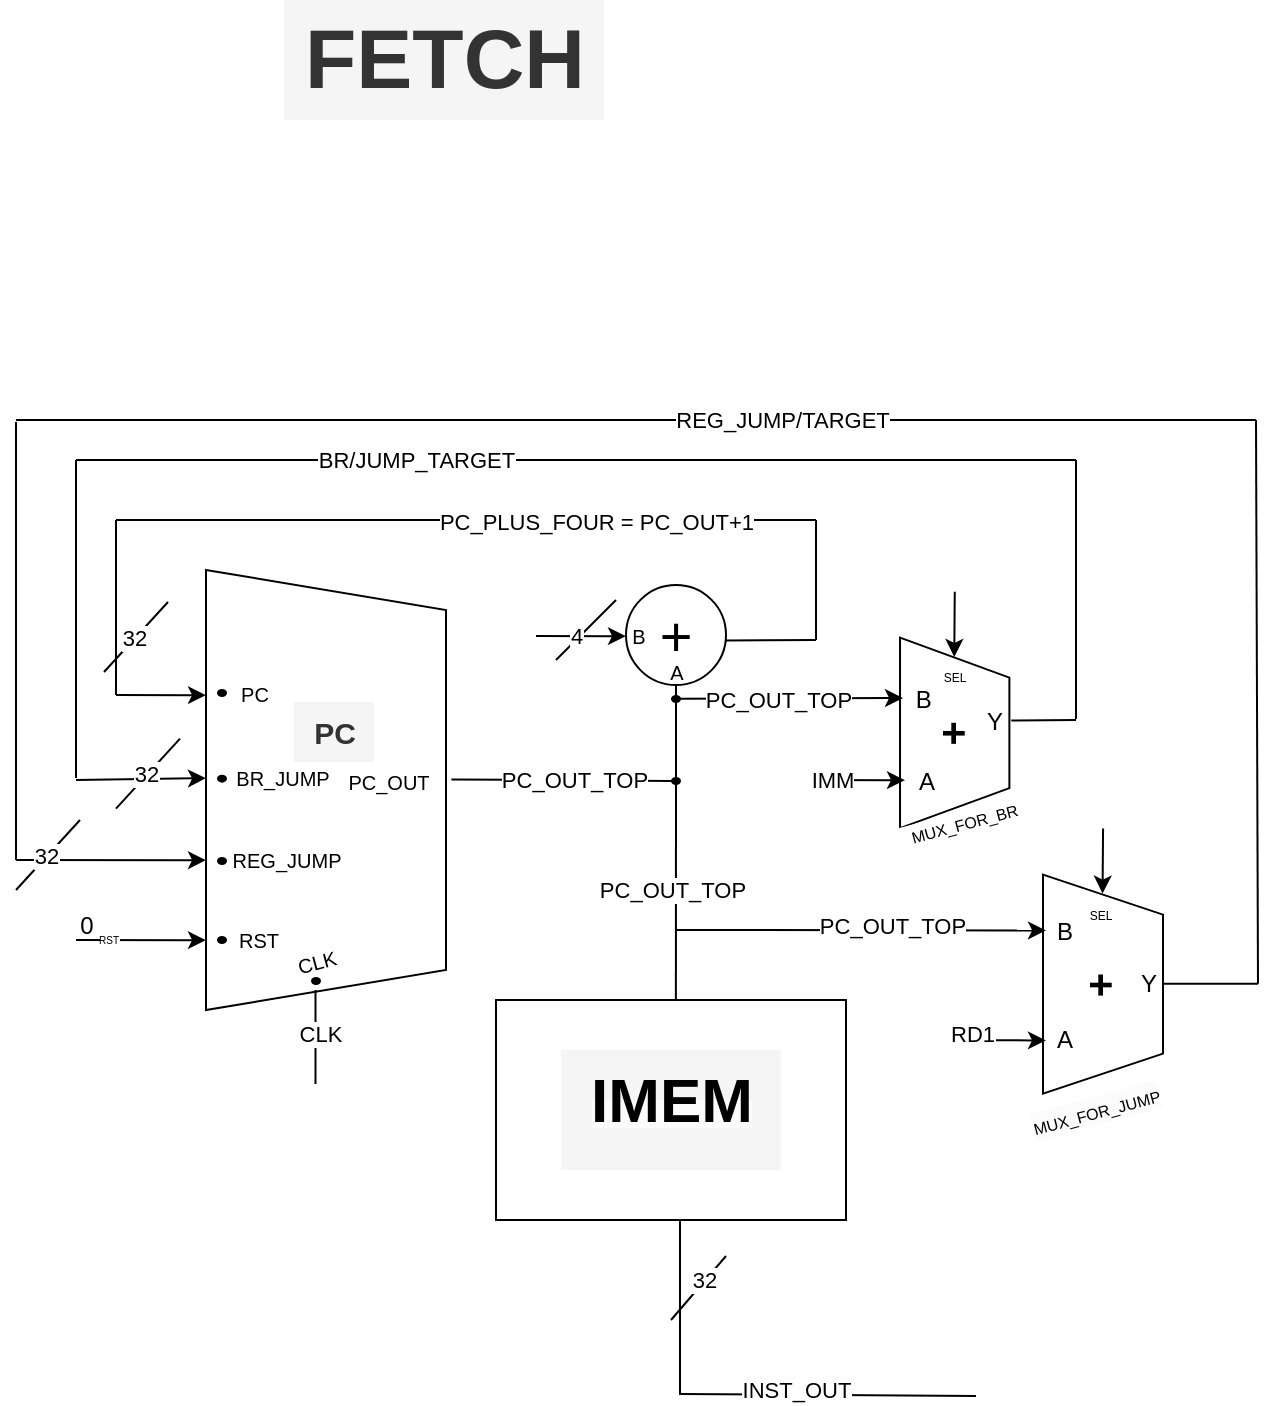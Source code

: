 <mxfile version="24.7.7">
  <diagram name="Page-1" id="TLoSAseuKL5pf1A9Ex6X">
    <mxGraphModel dx="756" dy="490" grid="1" gridSize="10" guides="1" tooltips="1" connect="1" arrows="1" fold="1" page="1" pageScale="1" pageWidth="850" pageHeight="1100" math="0" shadow="0">
      <root>
        <mxCell id="0" />
        <mxCell id="1" parent="0" />
        <mxCell id="tNT7gsSXJeu2RwCHTV_Y-90" value="&lt;b&gt;&lt;font style=&quot;font-size: 42px;&quot;&gt;FETCH&lt;/font&gt;&lt;/b&gt;" style="text;html=1;align=center;verticalAlign=middle;resizable=0;points=[];autosize=1;strokeColor=none;fillColor=#f5f5f5;fontColor=#333333;" parent="1" vertex="1">
          <mxGeometry x="285" y="20" width="160" height="60" as="geometry" />
        </mxCell>
        <mxCell id="tNT7gsSXJeu2RwCHTV_Y-108" value="" style="group" parent="1" vertex="1" connectable="0">
          <mxGeometry x="151" y="230" width="621" height="488" as="geometry" />
        </mxCell>
        <mxCell id="tNT7gsSXJeu2RwCHTV_Y-1" value="" style="shape=trapezoid;perimeter=trapezoidPerimeter;whiteSpace=wrap;html=1;fixedSize=1;rotation=90;" parent="tNT7gsSXJeu2RwCHTV_Y-108" vertex="1">
          <mxGeometry x="45" y="125" width="220" height="120" as="geometry" />
        </mxCell>
        <mxCell id="tNT7gsSXJeu2RwCHTV_Y-2" value="&lt;b style=&quot;font-size: 15px;&quot;&gt;&lt;font style=&quot;font-size: 15px;&quot;&gt;PC&lt;/font&gt;&lt;/b&gt;" style="text;html=1;align=center;verticalAlign=middle;resizable=0;points=[];autosize=1;strokeColor=none;fillColor=#f5f5f5;fontColor=#333333;fontSize=15;" parent="tNT7gsSXJeu2RwCHTV_Y-108" vertex="1">
          <mxGeometry x="139" y="141" width="40" height="30" as="geometry" />
        </mxCell>
        <mxCell id="tNT7gsSXJeu2RwCHTV_Y-4" value="" style="rounded=0;whiteSpace=wrap;html=1;" parent="tNT7gsSXJeu2RwCHTV_Y-108" vertex="1">
          <mxGeometry x="240" y="290" width="175" height="110" as="geometry" />
        </mxCell>
        <mxCell id="tNT7gsSXJeu2RwCHTV_Y-5" value="&lt;b style=&quot;forced-color-adjust: none; color: rgb(0, 0, 0); font-family: Helvetica; font-size: 12px; font-style: normal; font-variant-ligatures: normal; font-variant-caps: normal; letter-spacing: normal; orphans: 2; text-indent: 0px; text-transform: none; widows: 2; word-spacing: 0px; -webkit-text-stroke-width: 0px; white-space: normal; background-color: rgb(251, 251, 251); text-decoration-thickness: initial; text-decoration-style: initial; text-decoration-color: initial;&quot;&gt;&lt;font style=&quot;forced-color-adjust: none; font-size: 31px;&quot;&gt;IMEM&lt;/font&gt;&lt;/b&gt;" style="text;whiteSpace=wrap;html=1;fillColor=#f5f5f5;fontColor=#333333;strokeColor=none;align=center;" parent="tNT7gsSXJeu2RwCHTV_Y-108" vertex="1">
          <mxGeometry x="272.5" y="315" width="110" height="60" as="geometry" />
        </mxCell>
        <mxCell id="tNT7gsSXJeu2RwCHTV_Y-7" value="&lt;font size=&quot;1&quot; style=&quot;&quot;&gt;&lt;b style=&quot;font-size: 21px;&quot;&gt;+&lt;/b&gt;&lt;/font&gt;" style="shape=trapezoid;perimeter=trapezoidPerimeter;whiteSpace=wrap;html=1;fixedSize=1;rotation=90;" parent="tNT7gsSXJeu2RwCHTV_Y-108" vertex="1">
          <mxGeometry x="421.73" y="129.12" width="95.25" height="54.68" as="geometry" />
        </mxCell>
        <mxCell id="tNT7gsSXJeu2RwCHTV_Y-8" value="&lt;b style=&quot;font-size: 21px;&quot;&gt;+&lt;/b&gt;" style="shape=trapezoid;perimeter=trapezoidPerimeter;whiteSpace=wrap;html=1;fixedSize=1;rotation=90;" parent="tNT7gsSXJeu2RwCHTV_Y-108" vertex="1">
          <mxGeometry x="488.75" y="252.07" width="109.5" height="60" as="geometry" />
        </mxCell>
        <mxCell id="tNT7gsSXJeu2RwCHTV_Y-10" value="" style="endArrow=none;html=1;rounded=0;" parent="tNT7gsSXJeu2RwCHTV_Y-108" source="tNT7gsSXJeu2RwCHTV_Y-19" edge="1">
          <mxGeometry width="50" height="50" relative="1" as="geometry">
            <mxPoint x="205" y="180" as="sourcePoint" />
            <mxPoint x="330" y="180" as="targetPoint" />
          </mxGeometry>
        </mxCell>
        <mxCell id="tNT7gsSXJeu2RwCHTV_Y-18" value="" style="endArrow=none;html=1;rounded=0;" parent="tNT7gsSXJeu2RwCHTV_Y-108" source="tNT7gsSXJeu2RwCHTV_Y-3" edge="1">
          <mxGeometry width="50" height="50" relative="1" as="geometry">
            <mxPoint x="330" y="180" as="sourcePoint" />
            <mxPoint x="329.71" y="100" as="targetPoint" />
          </mxGeometry>
        </mxCell>
        <mxCell id="tNT7gsSXJeu2RwCHTV_Y-20" value="" style="endArrow=none;html=1;rounded=0;exitX=1.028;exitY=0.474;exitDx=0;exitDy=0;exitPerimeter=0;" parent="tNT7gsSXJeu2RwCHTV_Y-108" target="tNT7gsSXJeu2RwCHTV_Y-19" edge="1" source="ARvJeeT4CVyLOVMoNpMg-1">
          <mxGeometry width="50" height="50" relative="1" as="geometry">
            <mxPoint x="205" y="180" as="sourcePoint" />
            <mxPoint x="330" y="180" as="targetPoint" />
          </mxGeometry>
        </mxCell>
        <mxCell id="tNT7gsSXJeu2RwCHTV_Y-82" value="PC_OUT_TOP" style="edgeLabel;html=1;align=center;verticalAlign=middle;resizable=0;points=[];" parent="tNT7gsSXJeu2RwCHTV_Y-20" vertex="1" connectable="0">
          <mxGeometry x="0.104" relative="1" as="geometry">
            <mxPoint as="offset" />
          </mxGeometry>
        </mxCell>
        <mxCell id="tNT7gsSXJeu2RwCHTV_Y-19" value="" style="ellipse;whiteSpace=wrap;html=1;fillColor=#000000;" parent="tNT7gsSXJeu2RwCHTV_Y-108" vertex="1">
          <mxGeometry x="328" y="179" width="4" height="3" as="geometry" />
        </mxCell>
        <mxCell id="tNT7gsSXJeu2RwCHTV_Y-21" value="" style="endArrow=none;html=1;rounded=0;" parent="tNT7gsSXJeu2RwCHTV_Y-108" target="tNT7gsSXJeu2RwCHTV_Y-3" edge="1">
          <mxGeometry width="50" height="50" relative="1" as="geometry">
            <mxPoint x="330" y="180" as="sourcePoint" />
            <mxPoint x="329.71" y="100" as="targetPoint" />
          </mxGeometry>
        </mxCell>
        <mxCell id="tNT7gsSXJeu2RwCHTV_Y-3" value="&lt;font style=&quot;font-size: 28px;&quot;&gt;+&lt;/font&gt;" style="ellipse;whiteSpace=wrap;html=1;aspect=fixed;" parent="tNT7gsSXJeu2RwCHTV_Y-108" vertex="1">
          <mxGeometry x="305" y="82.5" width="50" height="50" as="geometry" />
        </mxCell>
        <mxCell id="tNT7gsSXJeu2RwCHTV_Y-22" value="" style="endArrow=classic;html=1;rounded=0;" parent="tNT7gsSXJeu2RwCHTV_Y-108" edge="1">
          <mxGeometry width="50" height="50" relative="1" as="geometry">
            <mxPoint x="260" y="108" as="sourcePoint" />
            <mxPoint x="305" y="108.08" as="targetPoint" />
          </mxGeometry>
        </mxCell>
        <mxCell id="tNT7gsSXJeu2RwCHTV_Y-23" value="" style="endArrow=none;html=1;rounded=0;" parent="tNT7gsSXJeu2RwCHTV_Y-108" edge="1">
          <mxGeometry width="50" height="50" relative="1" as="geometry">
            <mxPoint x="270" y="120" as="sourcePoint" />
            <mxPoint x="300" y="90" as="targetPoint" />
          </mxGeometry>
        </mxCell>
        <mxCell id="tNT7gsSXJeu2RwCHTV_Y-81" value="4" style="edgeLabel;html=1;align=center;verticalAlign=middle;resizable=0;points=[];" parent="tNT7gsSXJeu2RwCHTV_Y-23" vertex="1" connectable="0">
          <mxGeometry x="0.43" y="-1" relative="1" as="geometry">
            <mxPoint x="-13" y="9" as="offset" />
          </mxGeometry>
        </mxCell>
        <mxCell id="tNT7gsSXJeu2RwCHTV_Y-24" value="" style="endArrow=none;html=1;rounded=0;" parent="tNT7gsSXJeu2RwCHTV_Y-108" edge="1">
          <mxGeometry width="50" height="50" relative="1" as="geometry">
            <mxPoint x="50" y="137.5" as="sourcePoint" />
            <mxPoint x="50" y="50" as="targetPoint" />
          </mxGeometry>
        </mxCell>
        <mxCell id="tNT7gsSXJeu2RwCHTV_Y-25" value="" style="endArrow=none;html=1;rounded=0;" parent="tNT7gsSXJeu2RwCHTV_Y-108" edge="1">
          <mxGeometry width="50" height="50" relative="1" as="geometry">
            <mxPoint x="400" y="110" as="sourcePoint" />
            <mxPoint x="400" y="50" as="targetPoint" />
          </mxGeometry>
        </mxCell>
        <mxCell id="tNT7gsSXJeu2RwCHTV_Y-27" value="" style="endArrow=none;html=1;rounded=0;" parent="tNT7gsSXJeu2RwCHTV_Y-108" edge="1">
          <mxGeometry width="50" height="50" relative="1" as="geometry">
            <mxPoint x="50" y="50" as="sourcePoint" />
            <mxPoint x="400" y="50" as="targetPoint" />
          </mxGeometry>
        </mxCell>
        <mxCell id="tNT7gsSXJeu2RwCHTV_Y-84" value="PC_PLUS_FOUR = PC_OUT+1" style="edgeLabel;html=1;align=center;verticalAlign=middle;resizable=0;points=[];" parent="tNT7gsSXJeu2RwCHTV_Y-27" vertex="1" connectable="0">
          <mxGeometry x="0.712" y="-1" relative="1" as="geometry">
            <mxPoint x="-60" as="offset" />
          </mxGeometry>
        </mxCell>
        <mxCell id="tNT7gsSXJeu2RwCHTV_Y-28" value="" style="endArrow=none;html=1;rounded=0;" parent="tNT7gsSXJeu2RwCHTV_Y-108" edge="1">
          <mxGeometry width="50" height="50" relative="1" as="geometry">
            <mxPoint x="355" y="110.26" as="sourcePoint" />
            <mxPoint x="400" y="110" as="targetPoint" />
          </mxGeometry>
        </mxCell>
        <mxCell id="tNT7gsSXJeu2RwCHTV_Y-30" value="" style="endArrow=classic;html=1;rounded=0;" parent="tNT7gsSXJeu2RwCHTV_Y-108" edge="1">
          <mxGeometry width="50" height="50" relative="1" as="geometry">
            <mxPoint x="50" y="137.5" as="sourcePoint" />
            <mxPoint x="95" y="137.58" as="targetPoint" />
          </mxGeometry>
        </mxCell>
        <mxCell id="tNT7gsSXJeu2RwCHTV_Y-31" value="" style="endArrow=classic;html=1;rounded=0;" parent="tNT7gsSXJeu2RwCHTV_Y-108" edge="1">
          <mxGeometry width="50" height="50" relative="1" as="geometry">
            <mxPoint x="30" y="180" as="sourcePoint" />
            <mxPoint x="95" y="179.08" as="targetPoint" />
          </mxGeometry>
        </mxCell>
        <mxCell id="tNT7gsSXJeu2RwCHTV_Y-32" value="" style="endArrow=classic;html=1;rounded=0;" parent="tNT7gsSXJeu2RwCHTV_Y-108" edge="1">
          <mxGeometry width="50" height="50" relative="1" as="geometry">
            <mxPoint y="220" as="sourcePoint" />
            <mxPoint x="95" y="220.08" as="targetPoint" />
          </mxGeometry>
        </mxCell>
        <mxCell id="tNT7gsSXJeu2RwCHTV_Y-33" value="" style="endArrow=classic;html=1;rounded=0;" parent="tNT7gsSXJeu2RwCHTV_Y-108" edge="1">
          <mxGeometry width="50" height="50" relative="1" as="geometry">
            <mxPoint x="30" y="260" as="sourcePoint" />
            <mxPoint x="95" y="260.08" as="targetPoint" />
          </mxGeometry>
        </mxCell>
        <mxCell id="tNT7gsSXJeu2RwCHTV_Y-75" value="&lt;font style=&quot;font-size: 5px;&quot;&gt;RST&lt;/font&gt;" style="edgeLabel;html=1;align=center;verticalAlign=middle;resizable=0;points=[];" parent="tNT7gsSXJeu2RwCHTV_Y-33" vertex="1" connectable="0">
          <mxGeometry x="-0.385" y="-1" relative="1" as="geometry">
            <mxPoint x="-4" y="-3" as="offset" />
          </mxGeometry>
        </mxCell>
        <mxCell id="tNT7gsSXJeu2RwCHTV_Y-34" value="" style="endArrow=none;html=1;rounded=0;" parent="tNT7gsSXJeu2RwCHTV_Y-108" edge="1">
          <mxGeometry width="50" height="50" relative="1" as="geometry">
            <mxPoint x="30" y="179" as="sourcePoint" />
            <mxPoint x="30" y="20" as="targetPoint" />
          </mxGeometry>
        </mxCell>
        <mxCell id="tNT7gsSXJeu2RwCHTV_Y-35" value="" style="endArrow=none;html=1;rounded=0;" parent="tNT7gsSXJeu2RwCHTV_Y-108" edge="1">
          <mxGeometry width="50" height="50" relative="1" as="geometry">
            <mxPoint x="30" y="20" as="sourcePoint" />
            <mxPoint x="530" y="20" as="targetPoint" />
          </mxGeometry>
        </mxCell>
        <mxCell id="tNT7gsSXJeu2RwCHTV_Y-91" value="BR/JUMP_TARGET" style="edgeLabel;html=1;align=center;verticalAlign=middle;resizable=0;points=[];" parent="tNT7gsSXJeu2RwCHTV_Y-35" vertex="1" connectable="0">
          <mxGeometry x="-0.285" y="-5" relative="1" as="geometry">
            <mxPoint x="-9" y="-5" as="offset" />
          </mxGeometry>
        </mxCell>
        <mxCell id="tNT7gsSXJeu2RwCHTV_Y-36" value="" style="endArrow=none;html=1;rounded=0;" parent="tNT7gsSXJeu2RwCHTV_Y-108" edge="1">
          <mxGeometry width="50" height="50" relative="1" as="geometry">
            <mxPoint x="530" y="149.5" as="sourcePoint" />
            <mxPoint x="530" y="20" as="targetPoint" />
          </mxGeometry>
        </mxCell>
        <mxCell id="tNT7gsSXJeu2RwCHTV_Y-37" value="" style="endArrow=none;html=1;rounded=0;exitX=0.435;exitY=0.015;exitDx=0;exitDy=0;exitPerimeter=0;" parent="tNT7gsSXJeu2RwCHTV_Y-108" edge="1">
          <mxGeometry width="50" height="50" relative="1" as="geometry">
            <mxPoint x="497.613" y="150.264" as="sourcePoint" />
            <mxPoint x="530" y="150" as="targetPoint" />
          </mxGeometry>
        </mxCell>
        <mxCell id="tNT7gsSXJeu2RwCHTV_Y-38" value="" style="endArrow=classic;html=1;rounded=0;" parent="tNT7gsSXJeu2RwCHTV_Y-108" edge="1">
          <mxGeometry width="50" height="50" relative="1" as="geometry">
            <mxPoint x="329" y="139.42" as="sourcePoint" />
            <mxPoint x="443.5" y="139.0" as="targetPoint" />
          </mxGeometry>
        </mxCell>
        <mxCell id="tNT7gsSXJeu2RwCHTV_Y-93" value="PC_OUT_TOP" style="edgeLabel;html=1;align=center;verticalAlign=middle;resizable=0;points=[];" parent="tNT7gsSXJeu2RwCHTV_Y-38" vertex="1" connectable="0">
          <mxGeometry x="0.199" y="-2" relative="1" as="geometry">
            <mxPoint x="-17" y="-1" as="offset" />
          </mxGeometry>
        </mxCell>
        <mxCell id="tNT7gsSXJeu2RwCHTV_Y-39" value="" style="endArrow=classic;html=1;rounded=0;" parent="tNT7gsSXJeu2RwCHTV_Y-108" edge="1">
          <mxGeometry width="50" height="50" relative="1" as="geometry">
            <mxPoint x="399.5" y="180" as="sourcePoint" />
            <mxPoint x="444.5" y="180.08" as="targetPoint" />
          </mxGeometry>
        </mxCell>
        <mxCell id="tNT7gsSXJeu2RwCHTV_Y-116" value="IMM" style="edgeLabel;html=1;align=center;verticalAlign=middle;resizable=0;points=[];" parent="tNT7gsSXJeu2RwCHTV_Y-39" vertex="1" connectable="0">
          <mxGeometry x="-0.637" relative="1" as="geometry">
            <mxPoint as="offset" />
          </mxGeometry>
        </mxCell>
        <mxCell id="tNT7gsSXJeu2RwCHTV_Y-40" value="" style="endArrow=classic;html=1;rounded=0;" parent="tNT7gsSXJeu2RwCHTV_Y-108" edge="1">
          <mxGeometry width="50" height="50" relative="1" as="geometry">
            <mxPoint x="330" y="255" as="sourcePoint" />
            <mxPoint x="515" y="255.21" as="targetPoint" />
          </mxGeometry>
        </mxCell>
        <mxCell id="tNT7gsSXJeu2RwCHTV_Y-95" value="PC_OUT_TOP" style="edgeLabel;html=1;align=center;verticalAlign=middle;resizable=0;points=[];" parent="tNT7gsSXJeu2RwCHTV_Y-40" vertex="1" connectable="0">
          <mxGeometry x="0.164" y="-3" relative="1" as="geometry">
            <mxPoint y="-5" as="offset" />
          </mxGeometry>
        </mxCell>
        <mxCell id="tNT7gsSXJeu2RwCHTV_Y-41" value="" style="endArrow=classic;html=1;rounded=0;" parent="tNT7gsSXJeu2RwCHTV_Y-108" edge="1">
          <mxGeometry width="50" height="50" relative="1" as="geometry">
            <mxPoint x="470" y="310.13" as="sourcePoint" />
            <mxPoint x="515" y="310.21" as="targetPoint" />
          </mxGeometry>
        </mxCell>
        <mxCell id="tNT7gsSXJeu2RwCHTV_Y-117" value="RD1" style="edgeLabel;html=1;align=center;verticalAlign=middle;resizable=0;points=[];" parent="tNT7gsSXJeu2RwCHTV_Y-41" vertex="1" connectable="0">
          <mxGeometry x="-0.659" y="3" relative="1" as="geometry">
            <mxPoint as="offset" />
          </mxGeometry>
        </mxCell>
        <mxCell id="tNT7gsSXJeu2RwCHTV_Y-42" value="" style="endArrow=none;html=1;rounded=0;" parent="tNT7gsSXJeu2RwCHTV_Y-108" edge="1">
          <mxGeometry width="50" height="50" relative="1" as="geometry">
            <mxPoint x="574" y="281.82" as="sourcePoint" />
            <mxPoint x="621" y="281.82" as="targetPoint" />
          </mxGeometry>
        </mxCell>
        <mxCell id="tNT7gsSXJeu2RwCHTV_Y-43" value="" style="endArrow=none;html=1;rounded=0;" parent="tNT7gsSXJeu2RwCHTV_Y-108" edge="1">
          <mxGeometry width="50" height="50" relative="1" as="geometry">
            <mxPoint x="621" y="281.82" as="sourcePoint" />
            <mxPoint x="620" as="targetPoint" />
          </mxGeometry>
        </mxCell>
        <mxCell id="tNT7gsSXJeu2RwCHTV_Y-44" value="" style="endArrow=none;html=1;rounded=0;" parent="tNT7gsSXJeu2RwCHTV_Y-108" edge="1">
          <mxGeometry width="50" height="50" relative="1" as="geometry">
            <mxPoint as="sourcePoint" />
            <mxPoint x="620" as="targetPoint" />
          </mxGeometry>
        </mxCell>
        <mxCell id="tNT7gsSXJeu2RwCHTV_Y-92" value="REG_JUMP/TARGET" style="edgeLabel;html=1;align=center;verticalAlign=middle;resizable=0;points=[];" parent="tNT7gsSXJeu2RwCHTV_Y-44" vertex="1" connectable="0">
          <mxGeometry x="0.067" relative="1" as="geometry">
            <mxPoint x="52" as="offset" />
          </mxGeometry>
        </mxCell>
        <mxCell id="tNT7gsSXJeu2RwCHTV_Y-45" value="" style="endArrow=none;html=1;rounded=0;" parent="tNT7gsSXJeu2RwCHTV_Y-108" edge="1">
          <mxGeometry width="50" height="50" relative="1" as="geometry">
            <mxPoint y="220" as="sourcePoint" />
            <mxPoint y="1" as="targetPoint" />
          </mxGeometry>
        </mxCell>
        <mxCell id="tNT7gsSXJeu2RwCHTV_Y-51" value="" style="endArrow=none;html=1;rounded=0;exitX=0.514;exitY=0;exitDx=0;exitDy=0;exitPerimeter=0;" parent="tNT7gsSXJeu2RwCHTV_Y-108" source="tNT7gsSXJeu2RwCHTV_Y-4" edge="1">
          <mxGeometry width="50" height="50" relative="1" as="geometry">
            <mxPoint x="330" y="280" as="sourcePoint" />
            <mxPoint x="330" y="182" as="targetPoint" />
          </mxGeometry>
        </mxCell>
        <mxCell id="tNT7gsSXJeu2RwCHTV_Y-86" value="PC_OUT_TOP" style="edgeLabel;html=1;align=center;verticalAlign=middle;resizable=0;points=[];" parent="tNT7gsSXJeu2RwCHTV_Y-51" vertex="1" connectable="0">
          <mxGeometry x="0.014" y="2" relative="1" as="geometry">
            <mxPoint as="offset" />
          </mxGeometry>
        </mxCell>
        <mxCell id="tNT7gsSXJeu2RwCHTV_Y-55" value="" style="endArrow=none;html=1;rounded=0;" parent="tNT7gsSXJeu2RwCHTV_Y-108" edge="1">
          <mxGeometry width="50" height="50" relative="1" as="geometry">
            <mxPoint x="149.75" y="332" as="sourcePoint" />
            <mxPoint x="149.75" y="285" as="targetPoint" />
          </mxGeometry>
        </mxCell>
        <mxCell id="tNT7gsSXJeu2RwCHTV_Y-74" value="CLK" style="edgeLabel;html=1;align=center;verticalAlign=middle;resizable=0;points=[];" parent="tNT7gsSXJeu2RwCHTV_Y-55" vertex="1" connectable="0">
          <mxGeometry x="0.09" y="-2" relative="1" as="geometry">
            <mxPoint as="offset" />
          </mxGeometry>
        </mxCell>
        <mxCell id="tNT7gsSXJeu2RwCHTV_Y-56" value="" style="endArrow=none;html=1;rounded=0;" parent="tNT7gsSXJeu2RwCHTV_Y-108" edge="1">
          <mxGeometry width="50" height="50" relative="1" as="geometry">
            <mxPoint x="332" y="487" as="sourcePoint" />
            <mxPoint x="480" y="488" as="targetPoint" />
          </mxGeometry>
        </mxCell>
        <mxCell id="tNT7gsSXJeu2RwCHTV_Y-97" value="INST_OUT" style="edgeLabel;html=1;align=center;verticalAlign=middle;resizable=0;points=[];" parent="tNT7gsSXJeu2RwCHTV_Y-56" vertex="1" connectable="0">
          <mxGeometry x="0.689" y="-4" relative="1" as="geometry">
            <mxPoint x="-67" y="-7" as="offset" />
          </mxGeometry>
        </mxCell>
        <mxCell id="tNT7gsSXJeu2RwCHTV_Y-57" value="" style="endArrow=none;html=1;rounded=0;" parent="tNT7gsSXJeu2RwCHTV_Y-108" edge="1">
          <mxGeometry width="50" height="50" relative="1" as="geometry">
            <mxPoint x="332" y="487.5" as="sourcePoint" />
            <mxPoint x="332" y="400" as="targetPoint" />
          </mxGeometry>
        </mxCell>
        <mxCell id="tNT7gsSXJeu2RwCHTV_Y-58" value="" style="endArrow=none;html=1;rounded=0;" parent="tNT7gsSXJeu2RwCHTV_Y-108" edge="1">
          <mxGeometry width="50" height="50" relative="1" as="geometry">
            <mxPoint x="327.5" y="450" as="sourcePoint" />
            <mxPoint x="355" y="418" as="targetPoint" />
            <Array as="points">
              <mxPoint x="327.5" y="450" />
            </Array>
          </mxGeometry>
        </mxCell>
        <mxCell id="tNT7gsSXJeu2RwCHTV_Y-96" value="32" style="edgeLabel;html=1;align=center;verticalAlign=middle;resizable=0;points=[];" parent="tNT7gsSXJeu2RwCHTV_Y-58" vertex="1" connectable="0">
          <mxGeometry x="0.216" y="1" relative="1" as="geometry">
            <mxPoint as="offset" />
          </mxGeometry>
        </mxCell>
        <mxCell id="tNT7gsSXJeu2RwCHTV_Y-62" value="&lt;font style=&quot;font-size: 10px;&quot;&gt;RST&lt;/font&gt;" style="text;html=1;align=center;verticalAlign=middle;resizable=0;points=[];autosize=1;strokeColor=none;fillColor=none;" parent="tNT7gsSXJeu2RwCHTV_Y-108" vertex="1">
          <mxGeometry x="101" y="245" width="40" height="30" as="geometry" />
        </mxCell>
        <mxCell id="tNT7gsSXJeu2RwCHTV_Y-63" value="" style="ellipse;whiteSpace=wrap;html=1;fillColor=#000000;" parent="tNT7gsSXJeu2RwCHTV_Y-108" vertex="1">
          <mxGeometry x="101" y="258.5" width="4" height="3" as="geometry" />
        </mxCell>
        <mxCell id="tNT7gsSXJeu2RwCHTV_Y-64" value="" style="ellipse;whiteSpace=wrap;html=1;fillColor=#000000;" parent="tNT7gsSXJeu2RwCHTV_Y-108" vertex="1">
          <mxGeometry x="101" y="219" width="4" height="3" as="geometry" />
        </mxCell>
        <mxCell id="tNT7gsSXJeu2RwCHTV_Y-65" value="" style="ellipse;whiteSpace=wrap;html=1;fillColor=#000000;" parent="tNT7gsSXJeu2RwCHTV_Y-108" vertex="1">
          <mxGeometry x="101" y="177.82" width="4" height="3" as="geometry" />
        </mxCell>
        <mxCell id="tNT7gsSXJeu2RwCHTV_Y-66" value="" style="ellipse;whiteSpace=wrap;html=1;fillColor=#000000;" parent="tNT7gsSXJeu2RwCHTV_Y-108" vertex="1">
          <mxGeometry x="101" y="135" width="4" height="3" as="geometry" />
        </mxCell>
        <mxCell id="tNT7gsSXJeu2RwCHTV_Y-67" value="&lt;font style=&quot;font-size: 10px;&quot;&gt;REG_JUMP&lt;/font&gt;" style="text;html=1;align=center;verticalAlign=middle;resizable=0;points=[];autosize=1;strokeColor=none;fillColor=none;" parent="tNT7gsSXJeu2RwCHTV_Y-108" vertex="1">
          <mxGeometry x="95" y="205" width="80" height="30" as="geometry" />
        </mxCell>
        <mxCell id="tNT7gsSXJeu2RwCHTV_Y-68" value="&lt;font style=&quot;font-size: 10px;&quot;&gt;BR_JUMP&lt;/font&gt;" style="text;html=1;align=center;verticalAlign=middle;resizable=0;points=[];autosize=1;strokeColor=none;fillColor=none;" parent="tNT7gsSXJeu2RwCHTV_Y-108" vertex="1">
          <mxGeometry x="98" y="164.32" width="70" height="30" as="geometry" />
        </mxCell>
        <mxCell id="tNT7gsSXJeu2RwCHTV_Y-69" value="&lt;font style=&quot;font-size: 10px;&quot;&gt;PC&lt;/font&gt;" style="text;html=1;align=center;verticalAlign=middle;resizable=0;points=[];autosize=1;strokeColor=none;fillColor=none;" parent="tNT7gsSXJeu2RwCHTV_Y-108" vertex="1">
          <mxGeometry x="99" y="121.5" width="40" height="30" as="geometry" />
        </mxCell>
        <mxCell id="tNT7gsSXJeu2RwCHTV_Y-70" value="&lt;font style=&quot;font-size: 10px;&quot;&gt;CLK&lt;/font&gt;" style="text;html=1;align=center;verticalAlign=middle;resizable=0;points=[];autosize=1;strokeColor=none;fillColor=none;rotation=-15;" parent="tNT7gsSXJeu2RwCHTV_Y-108" vertex="1">
          <mxGeometry x="130" y="256" width="40" height="30" as="geometry" />
        </mxCell>
        <mxCell id="tNT7gsSXJeu2RwCHTV_Y-71" value="" style="ellipse;whiteSpace=wrap;html=1;fillColor=#000000;" parent="tNT7gsSXJeu2RwCHTV_Y-108" vertex="1">
          <mxGeometry x="148" y="279" width="4" height="3" as="geometry" />
        </mxCell>
        <mxCell id="tNT7gsSXJeu2RwCHTV_Y-78" value="0" style="text;html=1;align=center;verticalAlign=middle;resizable=0;points=[];autosize=1;strokeColor=none;fillColor=none;" parent="tNT7gsSXJeu2RwCHTV_Y-108" vertex="1">
          <mxGeometry x="20" y="237.5" width="30" height="30" as="geometry" />
        </mxCell>
        <mxCell id="tNT7gsSXJeu2RwCHTV_Y-88" value="" style="ellipse;whiteSpace=wrap;html=1;fillColor=#000000;" parent="tNT7gsSXJeu2RwCHTV_Y-108" vertex="1">
          <mxGeometry x="328" y="138" width="4" height="3" as="geometry" />
        </mxCell>
        <mxCell id="tNT7gsSXJeu2RwCHTV_Y-99" value="" style="endArrow=none;html=1;rounded=0;" parent="tNT7gsSXJeu2RwCHTV_Y-108" edge="1">
          <mxGeometry width="50" height="50" relative="1" as="geometry">
            <mxPoint y="235" as="sourcePoint" />
            <mxPoint x="32" y="200" as="targetPoint" />
            <Array as="points">
              <mxPoint y="235" />
            </Array>
          </mxGeometry>
        </mxCell>
        <mxCell id="tNT7gsSXJeu2RwCHTV_Y-100" value="32" style="edgeLabel;html=1;align=center;verticalAlign=middle;resizable=0;points=[];" parent="tNT7gsSXJeu2RwCHTV_Y-99" vertex="1" connectable="0">
          <mxGeometry x="0.248" y="-1" relative="1" as="geometry">
            <mxPoint x="-6" y="4" as="offset" />
          </mxGeometry>
        </mxCell>
        <mxCell id="tNT7gsSXJeu2RwCHTV_Y-101" value="" style="endArrow=none;html=1;rounded=0;" parent="tNT7gsSXJeu2RwCHTV_Y-108" edge="1">
          <mxGeometry width="50" height="50" relative="1" as="geometry">
            <mxPoint x="50" y="194.32" as="sourcePoint" />
            <mxPoint x="82" y="159.32" as="targetPoint" />
            <Array as="points">
              <mxPoint x="50" y="194.32" />
            </Array>
          </mxGeometry>
        </mxCell>
        <mxCell id="tNT7gsSXJeu2RwCHTV_Y-102" value="32" style="edgeLabel;html=1;align=center;verticalAlign=middle;resizable=0;points=[];" parent="tNT7gsSXJeu2RwCHTV_Y-101" vertex="1" connectable="0">
          <mxGeometry x="0.248" y="-1" relative="1" as="geometry">
            <mxPoint x="-6" y="4" as="offset" />
          </mxGeometry>
        </mxCell>
        <mxCell id="tNT7gsSXJeu2RwCHTV_Y-103" value="" style="endArrow=none;html=1;rounded=0;" parent="tNT7gsSXJeu2RwCHTV_Y-108" edge="1">
          <mxGeometry width="50" height="50" relative="1" as="geometry">
            <mxPoint x="44" y="126" as="sourcePoint" />
            <mxPoint x="76" y="91" as="targetPoint" />
            <Array as="points">
              <mxPoint x="44" y="126" />
            </Array>
          </mxGeometry>
        </mxCell>
        <mxCell id="tNT7gsSXJeu2RwCHTV_Y-104" value="32" style="edgeLabel;html=1;align=center;verticalAlign=middle;resizable=0;points=[];" parent="tNT7gsSXJeu2RwCHTV_Y-103" vertex="1" connectable="0">
          <mxGeometry x="0.248" y="-1" relative="1" as="geometry">
            <mxPoint x="-6" y="4" as="offset" />
          </mxGeometry>
        </mxCell>
        <mxCell id="tNT7gsSXJeu2RwCHTV_Y-112" value="A" style="whiteSpace=wrap;html=1;strokeColor=none;" parent="tNT7gsSXJeu2RwCHTV_Y-108" vertex="1">
          <mxGeometry x="450" y="175.5" width="11" height="10" as="geometry" />
        </mxCell>
        <mxCell id="tNT7gsSXJeu2RwCHTV_Y-113" value="B&amp;nbsp;" style="whiteSpace=wrap;html=1;strokeColor=none;" parent="tNT7gsSXJeu2RwCHTV_Y-108" vertex="1">
          <mxGeometry x="450" y="134.5" width="11" height="10" as="geometry" />
        </mxCell>
        <mxCell id="tNT7gsSXJeu2RwCHTV_Y-114" value="A" style="whiteSpace=wrap;html=1;strokeColor=none;" parent="tNT7gsSXJeu2RwCHTV_Y-108" vertex="1">
          <mxGeometry x="518.98" y="305" width="11" height="10" as="geometry" />
        </mxCell>
        <mxCell id="tNT7gsSXJeu2RwCHTV_Y-115" value="B" style="whiteSpace=wrap;html=1;strokeColor=none;" parent="tNT7gsSXJeu2RwCHTV_Y-108" vertex="1">
          <mxGeometry x="518.98" y="250.5" width="11" height="10" as="geometry" />
        </mxCell>
        <mxCell id="tNT7gsSXJeu2RwCHTV_Y-121" value="" style="endArrow=classic;html=1;rounded=0;" parent="tNT7gsSXJeu2RwCHTV_Y-108" edge="1">
          <mxGeometry width="50" height="50" relative="1" as="geometry">
            <mxPoint x="469.38" y="85.92" as="sourcePoint" />
            <mxPoint x="469.13" y="118.5" as="targetPoint" />
          </mxGeometry>
        </mxCell>
        <mxCell id="tNT7gsSXJeu2RwCHTV_Y-123" value="" style="endArrow=classic;html=1;rounded=0;" parent="tNT7gsSXJeu2RwCHTV_Y-108" edge="1">
          <mxGeometry width="50" height="50" relative="1" as="geometry">
            <mxPoint x="543.53" y="204.21" as="sourcePoint" />
            <mxPoint x="543.28" y="236.79" as="targetPoint" />
          </mxGeometry>
        </mxCell>
        <mxCell id="tNT7gsSXJeu2RwCHTV_Y-208" value="&lt;font style=&quot;font-size: 6px;&quot;&gt;SEL&lt;/font&gt;" style="whiteSpace=wrap;html=1;strokeColor=none;" parent="tNT7gsSXJeu2RwCHTV_Y-108" vertex="1">
          <mxGeometry x="463.85" y="121.5" width="11" height="10" as="geometry" />
        </mxCell>
        <mxCell id="tNT7gsSXJeu2RwCHTV_Y-209" value="&lt;font style=&quot;font-size: 6px;&quot;&gt;SEL&lt;/font&gt;" style="whiteSpace=wrap;html=1;strokeColor=none;" parent="tNT7gsSXJeu2RwCHTV_Y-108" vertex="1">
          <mxGeometry x="537" y="240.5" width="11" height="10" as="geometry" />
        </mxCell>
        <mxCell id="tNT7gsSXJeu2RwCHTV_Y-295" value="Y" style="whiteSpace=wrap;html=1;strokeColor=none;" parent="tNT7gsSXJeu2RwCHTV_Y-108" vertex="1">
          <mxGeometry x="483.75" y="145.5" width="11" height="10" as="geometry" />
        </mxCell>
        <mxCell id="tNT7gsSXJeu2RwCHTV_Y-296" value="Y" style="whiteSpace=wrap;html=1;strokeColor=none;" parent="tNT7gsSXJeu2RwCHTV_Y-108" vertex="1">
          <mxGeometry x="561" y="277" width="11" height="10" as="geometry" />
        </mxCell>
        <mxCell id="ARvJeeT4CVyLOVMoNpMg-1" value="&lt;font style=&quot;font-size: 10px;&quot;&gt;PC_OUT&lt;/font&gt;" style="text;html=1;align=center;verticalAlign=middle;resizable=0;points=[];autosize=1;strokeColor=none;fillColor=none;" vertex="1" parent="tNT7gsSXJeu2RwCHTV_Y-108">
          <mxGeometry x="156" y="165.5" width="60" height="30" as="geometry" />
        </mxCell>
        <mxCell id="ARvJeeT4CVyLOVMoNpMg-2" value="&lt;font style=&quot;font-size: 10px;&quot;&gt;A&lt;/font&gt;" style="text;html=1;align=center;verticalAlign=middle;resizable=0;points=[];autosize=1;strokeColor=none;fillColor=none;" vertex="1" parent="tNT7gsSXJeu2RwCHTV_Y-108">
          <mxGeometry x="315" y="111" width="30" height="30" as="geometry" />
        </mxCell>
        <mxCell id="ARvJeeT4CVyLOVMoNpMg-4" value="&lt;font style=&quot;font-size: 10px;&quot;&gt;B&lt;/font&gt;" style="text;html=1;align=center;verticalAlign=middle;resizable=0;points=[];autosize=1;strokeColor=none;fillColor=none;" vertex="1" parent="tNT7gsSXJeu2RwCHTV_Y-108">
          <mxGeometry x="295.5" y="92.5" width="30" height="30" as="geometry" />
        </mxCell>
        <mxCell id="ARvJeeT4CVyLOVMoNpMg-5" value="&lt;font style=&quot;font-size: 8px;&quot;&gt;MUX_FOR_BR&lt;/font&gt;" style="whiteSpace=wrap;html=1;strokeColor=none;rotation=-15;" vertex="1" parent="tNT7gsSXJeu2RwCHTV_Y-108">
          <mxGeometry x="410.85" y="195.5" width="126.15" height="10" as="geometry" />
        </mxCell>
        <mxCell id="ARvJeeT4CVyLOVMoNpMg-6" value="&lt;span style=&quot;color: rgb(0, 0, 0); font-family: Helvetica; font-style: normal; font-variant-ligatures: normal; font-variant-caps: normal; font-weight: 400; letter-spacing: normal; orphans: 2; text-align: center; text-indent: 0px; text-transform: none; widows: 2; word-spacing: 0px; -webkit-text-stroke-width: 0px; white-space: normal; background-color: rgb(251, 251, 251); text-decoration-thickness: initial; text-decoration-style: initial; text-decoration-color: initial; float: none; display: inline !important;&quot;&gt;&lt;font style=&quot;font-size: 8px;&quot;&gt;MUX_FOR_JUMP&lt;/font&gt;&lt;/span&gt;" style="text;whiteSpace=wrap;html=1;rotation=-15;" vertex="1" parent="tNT7gsSXJeu2RwCHTV_Y-108">
          <mxGeometry x="506.5" y="325" width="120" height="40" as="geometry" />
        </mxCell>
      </root>
    </mxGraphModel>
  </diagram>
</mxfile>
